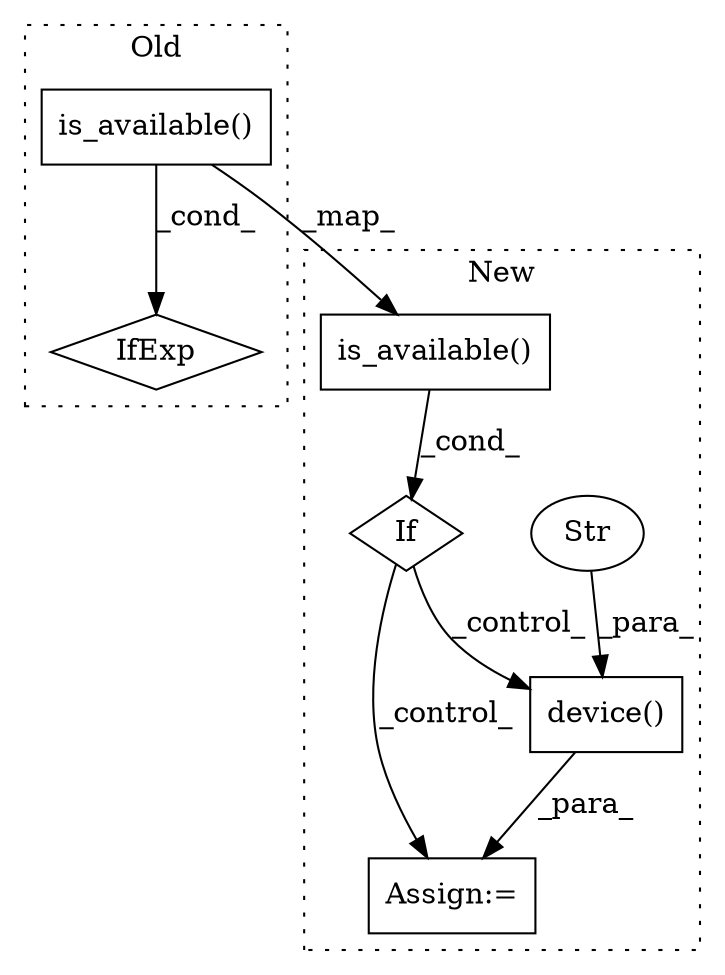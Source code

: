 digraph G {
subgraph cluster0 {
1 [label="IfExp" a="51" s="7765,7794" l="4,6" shape="diamond"];
6 [label="is_available()" a="75" s="7769" l="25" shape="box"];
label = "Old";
style="dotted";
}
subgraph cluster1 {
2 [label="device()" a="75" s="7882,7900" l="13,1" shape="box"];
3 [label="If" a="96" s="7685" l="3" shape="diamond"];
4 [label="Str" a="66" s="7895" l="5" shape="ellipse"];
5 [label="is_available()" a="75" s="7688" l="25" shape="box"];
7 [label="Assign:=" a="68" s="7879" l="3" shape="box"];
label = "New";
style="dotted";
}
2 -> 7 [label="_para_"];
3 -> 2 [label="_control_"];
3 -> 7 [label="_control_"];
4 -> 2 [label="_para_"];
5 -> 3 [label="_cond_"];
6 -> 1 [label="_cond_"];
6 -> 5 [label="_map_"];
}